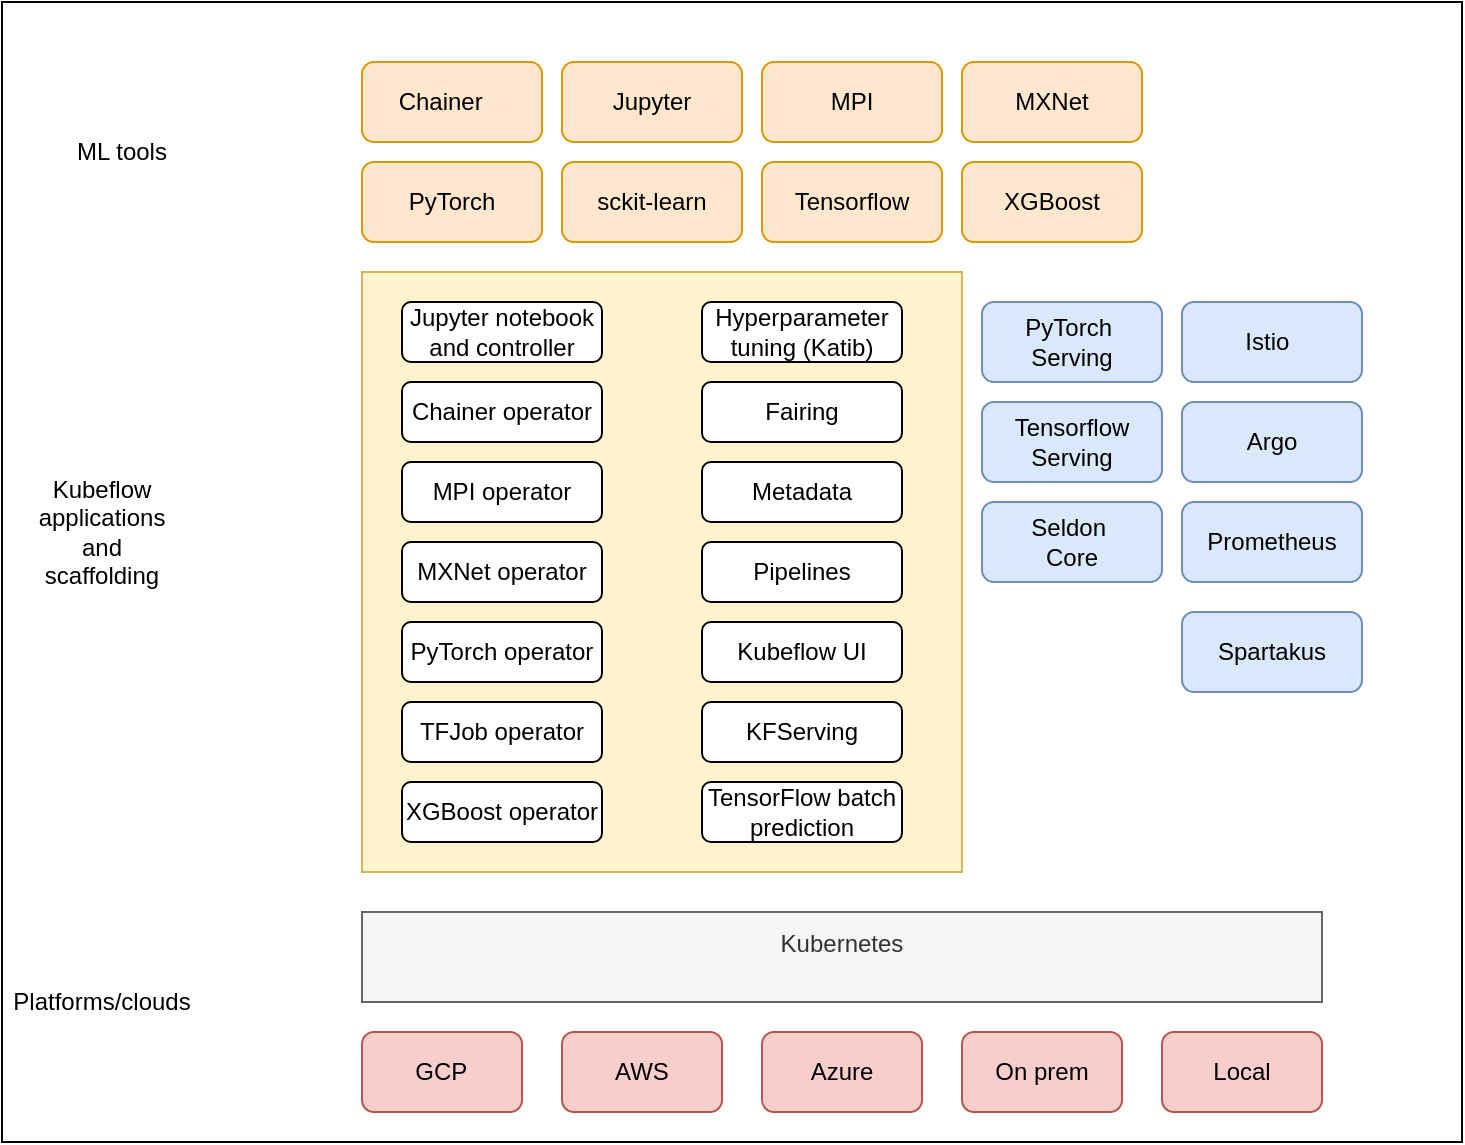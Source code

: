 <mxfile version="24.7.16">
  <diagram name="Page-1" id="ri-cMqEvt1AUZreK8tbY">
    <mxGraphModel grid="1" page="1" gridSize="10" guides="1" tooltips="1" connect="1" arrows="1" fold="1" pageScale="1" pageWidth="827" pageHeight="1169" math="0" shadow="0">
      <root>
        <mxCell id="0" />
        <mxCell id="1" parent="0" />
        <mxCell id="jwbbP82YsX8_gdvhnM6H-50" value="" style="rounded=0;whiteSpace=wrap;html=1;" vertex="1" parent="1">
          <mxGeometry x="160" y="70" width="730" height="570" as="geometry" />
        </mxCell>
        <mxCell id="jwbbP82YsX8_gdvhnM6H-1" value="Kubernetes&lt;div&gt;&lt;br&gt;&lt;/div&gt;" style="rounded=0;whiteSpace=wrap;html=1;fillColor=#f5f5f5;fontColor=#333333;strokeColor=#666666;" vertex="1" parent="1">
          <mxGeometry x="340" y="525" width="480" height="45" as="geometry" />
        </mxCell>
        <mxCell id="jwbbP82YsX8_gdvhnM6H-2" value="" style="whiteSpace=wrap;html=1;aspect=fixed;fillColor=#fff2cc;strokeColor=#d6b656;" vertex="1" parent="1">
          <mxGeometry x="340" y="205" width="300" height="300" as="geometry" />
        </mxCell>
        <mxCell id="jwbbP82YsX8_gdvhnM6H-3" value="Jupyter notebook and controller" style="rounded=1;whiteSpace=wrap;html=1;" vertex="1" parent="1">
          <mxGeometry x="360" y="220" width="100" height="30" as="geometry" />
        </mxCell>
        <mxCell id="jwbbP82YsX8_gdvhnM6H-4" value="Chainer operator" style="rounded=1;whiteSpace=wrap;html=1;" vertex="1" parent="1">
          <mxGeometry x="360" y="260" width="100" height="30" as="geometry" />
        </mxCell>
        <mxCell id="jwbbP82YsX8_gdvhnM6H-5" value="Fairing" style="rounded=1;whiteSpace=wrap;html=1;" vertex="1" parent="1">
          <mxGeometry x="510" y="260" width="100" height="30" as="geometry" />
        </mxCell>
        <mxCell id="jwbbP82YsX8_gdvhnM6H-6" value="PyTorch operator" style="rounded=1;whiteSpace=wrap;html=1;" vertex="1" parent="1">
          <mxGeometry x="360" y="380" width="100" height="30" as="geometry" />
        </mxCell>
        <mxCell id="jwbbP82YsX8_gdvhnM6H-7" value="MXNet operator" style="rounded=1;whiteSpace=wrap;html=1;" vertex="1" parent="1">
          <mxGeometry x="360" y="340" width="100" height="30" as="geometry" />
        </mxCell>
        <mxCell id="jwbbP82YsX8_gdvhnM6H-8" value="MPI operator" style="rounded=1;whiteSpace=wrap;html=1;" vertex="1" parent="1">
          <mxGeometry x="360" y="300" width="100" height="30" as="geometry" />
        </mxCell>
        <mxCell id="jwbbP82YsX8_gdvhnM6H-9" value="Hyperparameter tuning (Katib)" style="rounded=1;whiteSpace=wrap;html=1;" vertex="1" parent="1">
          <mxGeometry x="510" y="220" width="100" height="30" as="geometry" />
        </mxCell>
        <mxCell id="jwbbP82YsX8_gdvhnM6H-10" value="XGBoost operator" style="rounded=1;whiteSpace=wrap;html=1;" vertex="1" parent="1">
          <mxGeometry x="360" y="460" width="100" height="30" as="geometry" />
        </mxCell>
        <mxCell id="jwbbP82YsX8_gdvhnM6H-11" value="TFJob operator" style="rounded=1;whiteSpace=wrap;html=1;" vertex="1" parent="1">
          <mxGeometry x="360" y="420" width="100" height="30" as="geometry" />
        </mxCell>
        <mxCell id="jwbbP82YsX8_gdvhnM6H-14" value="Metadata" style="rounded=1;whiteSpace=wrap;html=1;" vertex="1" parent="1">
          <mxGeometry x="510" y="300" width="100" height="30" as="geometry" />
        </mxCell>
        <mxCell id="jwbbP82YsX8_gdvhnM6H-15" value="Pipelines" style="rounded=1;whiteSpace=wrap;html=1;" vertex="1" parent="1">
          <mxGeometry x="510" y="340" width="100" height="30" as="geometry" />
        </mxCell>
        <mxCell id="jwbbP82YsX8_gdvhnM6H-16" value="Kubeflow UI" style="rounded=1;whiteSpace=wrap;html=1;" vertex="1" parent="1">
          <mxGeometry x="510" y="380" width="100" height="30" as="geometry" />
        </mxCell>
        <mxCell id="jwbbP82YsX8_gdvhnM6H-17" value="KFServing" style="rounded=1;whiteSpace=wrap;html=1;" vertex="1" parent="1">
          <mxGeometry x="510" y="420" width="100" height="30" as="geometry" />
        </mxCell>
        <mxCell id="jwbbP82YsX8_gdvhnM6H-18" value="TensorFlow batch prediction" style="rounded=1;whiteSpace=wrap;html=1;" vertex="1" parent="1">
          <mxGeometry x="510" y="460" width="100" height="30" as="geometry" />
        </mxCell>
        <mxCell id="jwbbP82YsX8_gdvhnM6H-21" value="PyTorch&amp;nbsp;&lt;div&gt;Serving&lt;/div&gt;" style="rounded=1;whiteSpace=wrap;html=1;fillColor=#dae8fc;strokeColor=#6c8ebf;" vertex="1" parent="1">
          <mxGeometry x="650" y="220" width="90" height="40" as="geometry" />
        </mxCell>
        <mxCell id="jwbbP82YsX8_gdvhnM6H-22" value="Tensorflow&lt;div&gt;Serving&lt;/div&gt;" style="rounded=1;whiteSpace=wrap;html=1;fillColor=#dae8fc;strokeColor=#6c8ebf;" vertex="1" parent="1">
          <mxGeometry x="650" y="270" width="90" height="40" as="geometry" />
        </mxCell>
        <mxCell id="jwbbP82YsX8_gdvhnM6H-23" value="Seldon&amp;nbsp;&lt;div&gt;Core&lt;/div&gt;" style="rounded=1;whiteSpace=wrap;html=1;fillColor=#dae8fc;strokeColor=#6c8ebf;" vertex="1" parent="1">
          <mxGeometry x="650" y="320" width="90" height="40" as="geometry" />
        </mxCell>
        <mxCell id="jwbbP82YsX8_gdvhnM6H-26" value="Istio&lt;span style=&quot;white-space: pre;&quot;&gt;&#x9;&lt;/span&gt;" style="rounded=1;whiteSpace=wrap;html=1;fillColor=#dae8fc;strokeColor=#6c8ebf;" vertex="1" parent="1">
          <mxGeometry x="750" y="220" width="90" height="40" as="geometry" />
        </mxCell>
        <mxCell id="jwbbP82YsX8_gdvhnM6H-27" value="Argo" style="rounded=1;whiteSpace=wrap;html=1;fillColor=#dae8fc;strokeColor=#6c8ebf;" vertex="1" parent="1">
          <mxGeometry x="750" y="270" width="90" height="40" as="geometry" />
        </mxCell>
        <mxCell id="jwbbP82YsX8_gdvhnM6H-28" value="Prometheus" style="rounded=1;whiteSpace=wrap;html=1;fillColor=#dae8fc;strokeColor=#6c8ebf;" vertex="1" parent="1">
          <mxGeometry x="750" y="320" width="90" height="40" as="geometry" />
        </mxCell>
        <mxCell id="jwbbP82YsX8_gdvhnM6H-29" value="Spartakus" style="rounded=1;whiteSpace=wrap;html=1;fillColor=#dae8fc;strokeColor=#6c8ebf;" vertex="1" parent="1">
          <mxGeometry x="750" y="375" width="90" height="40" as="geometry" />
        </mxCell>
        <mxCell id="jwbbP82YsX8_gdvhnM6H-30" value="XGBoost" style="rounded=1;whiteSpace=wrap;html=1;fillColor=#ffe6cc;strokeColor=#d79b00;" vertex="1" parent="1">
          <mxGeometry x="640" y="150" width="90" height="40" as="geometry" />
        </mxCell>
        <mxCell id="jwbbP82YsX8_gdvhnM6H-31" value="Tensorflow" style="rounded=1;whiteSpace=wrap;html=1;fillColor=#ffe6cc;strokeColor=#d79b00;" vertex="1" parent="1">
          <mxGeometry x="540" y="150" width="90" height="40" as="geometry" />
        </mxCell>
        <mxCell id="jwbbP82YsX8_gdvhnM6H-32" value="sckit-learn" style="rounded=1;whiteSpace=wrap;html=1;fillColor=#ffe6cc;strokeColor=#d79b00;" vertex="1" parent="1">
          <mxGeometry x="440" y="150" width="90" height="40" as="geometry" />
        </mxCell>
        <mxCell id="jwbbP82YsX8_gdvhnM6H-33" value="PyTorch" style="rounded=1;whiteSpace=wrap;html=1;fillColor=#ffe6cc;strokeColor=#d79b00;" vertex="1" parent="1">
          <mxGeometry x="340" y="150" width="90" height="40" as="geometry" />
        </mxCell>
        <mxCell id="jwbbP82YsX8_gdvhnM6H-34" value="MXNet" style="rounded=1;whiteSpace=wrap;html=1;fillColor=#ffe6cc;strokeColor=#d79b00;" vertex="1" parent="1">
          <mxGeometry x="640" y="100" width="90" height="40" as="geometry" />
        </mxCell>
        <mxCell id="jwbbP82YsX8_gdvhnM6H-35" value="MPI" style="rounded=1;whiteSpace=wrap;html=1;fillColor=#ffe6cc;strokeColor=#d79b00;" vertex="1" parent="1">
          <mxGeometry x="540" y="100" width="90" height="40" as="geometry" />
        </mxCell>
        <mxCell id="jwbbP82YsX8_gdvhnM6H-36" value="Jupyter" style="rounded=1;whiteSpace=wrap;html=1;fillColor=#ffe6cc;strokeColor=#d79b00;" vertex="1" parent="1">
          <mxGeometry x="440" y="100" width="90" height="40" as="geometry" />
        </mxCell>
        <mxCell id="jwbbP82YsX8_gdvhnM6H-37" value="Chainer&lt;span style=&quot;white-space: pre;&quot;&gt;&#x9;&lt;/span&gt;" style="rounded=1;whiteSpace=wrap;html=1;fillColor=#ffe6cc;strokeColor=#d79b00;" vertex="1" parent="1">
          <mxGeometry x="340" y="100" width="90" height="40" as="geometry" />
        </mxCell>
        <mxCell id="jwbbP82YsX8_gdvhnM6H-38" value="&amp;nbsp; &amp;nbsp; GCP&lt;span style=&quot;white-space: pre;&quot;&gt;&#x9;&lt;/span&gt;" style="rounded=1;whiteSpace=wrap;html=1;fillColor=#f8cecc;strokeColor=#b85450;" vertex="1" parent="1">
          <mxGeometry x="340" y="585" width="80" height="40" as="geometry" />
        </mxCell>
        <mxCell id="jwbbP82YsX8_gdvhnM6H-39" value="AWS" style="rounded=1;whiteSpace=wrap;html=1;fillColor=#f8cecc;strokeColor=#b85450;" vertex="1" parent="1">
          <mxGeometry x="440" y="585" width="80" height="40" as="geometry" />
        </mxCell>
        <mxCell id="jwbbP82YsX8_gdvhnM6H-40" value="On prem" style="rounded=1;whiteSpace=wrap;html=1;fillColor=#f8cecc;strokeColor=#b85450;" vertex="1" parent="1">
          <mxGeometry x="640" y="585" width="80" height="40" as="geometry" />
        </mxCell>
        <mxCell id="jwbbP82YsX8_gdvhnM6H-41" value="Azure" style="rounded=1;whiteSpace=wrap;html=1;fillColor=#f8cecc;strokeColor=#b85450;" vertex="1" parent="1">
          <mxGeometry x="540" y="585" width="80" height="40" as="geometry" />
        </mxCell>
        <mxCell id="jwbbP82YsX8_gdvhnM6H-42" value="Local" style="rounded=1;whiteSpace=wrap;html=1;fillColor=#f8cecc;strokeColor=#b85450;" vertex="1" parent="1">
          <mxGeometry x="740" y="585" width="80" height="40" as="geometry" />
        </mxCell>
        <mxCell id="jwbbP82YsX8_gdvhnM6H-44" value="ML tools" style="text;strokeColor=none;align=center;fillColor=none;html=1;verticalAlign=middle;whiteSpace=wrap;rounded=0;" vertex="1" parent="1">
          <mxGeometry x="190" y="130" width="60" height="30" as="geometry" />
        </mxCell>
        <mxCell id="jwbbP82YsX8_gdvhnM6H-46" value="Kubeflow applications and scaffolding" style="text;strokeColor=none;align=center;fillColor=none;html=1;verticalAlign=middle;whiteSpace=wrap;rounded=0;" vertex="1" parent="1">
          <mxGeometry x="180" y="320" width="60" height="30" as="geometry" />
        </mxCell>
        <mxCell id="jwbbP82YsX8_gdvhnM6H-47" value="Platforms/clouds" style="text;strokeColor=none;align=center;fillColor=none;html=1;verticalAlign=middle;whiteSpace=wrap;rounded=0;" vertex="1" parent="1">
          <mxGeometry x="180" y="555" width="60" height="30" as="geometry" />
        </mxCell>
      </root>
    </mxGraphModel>
  </diagram>
</mxfile>
